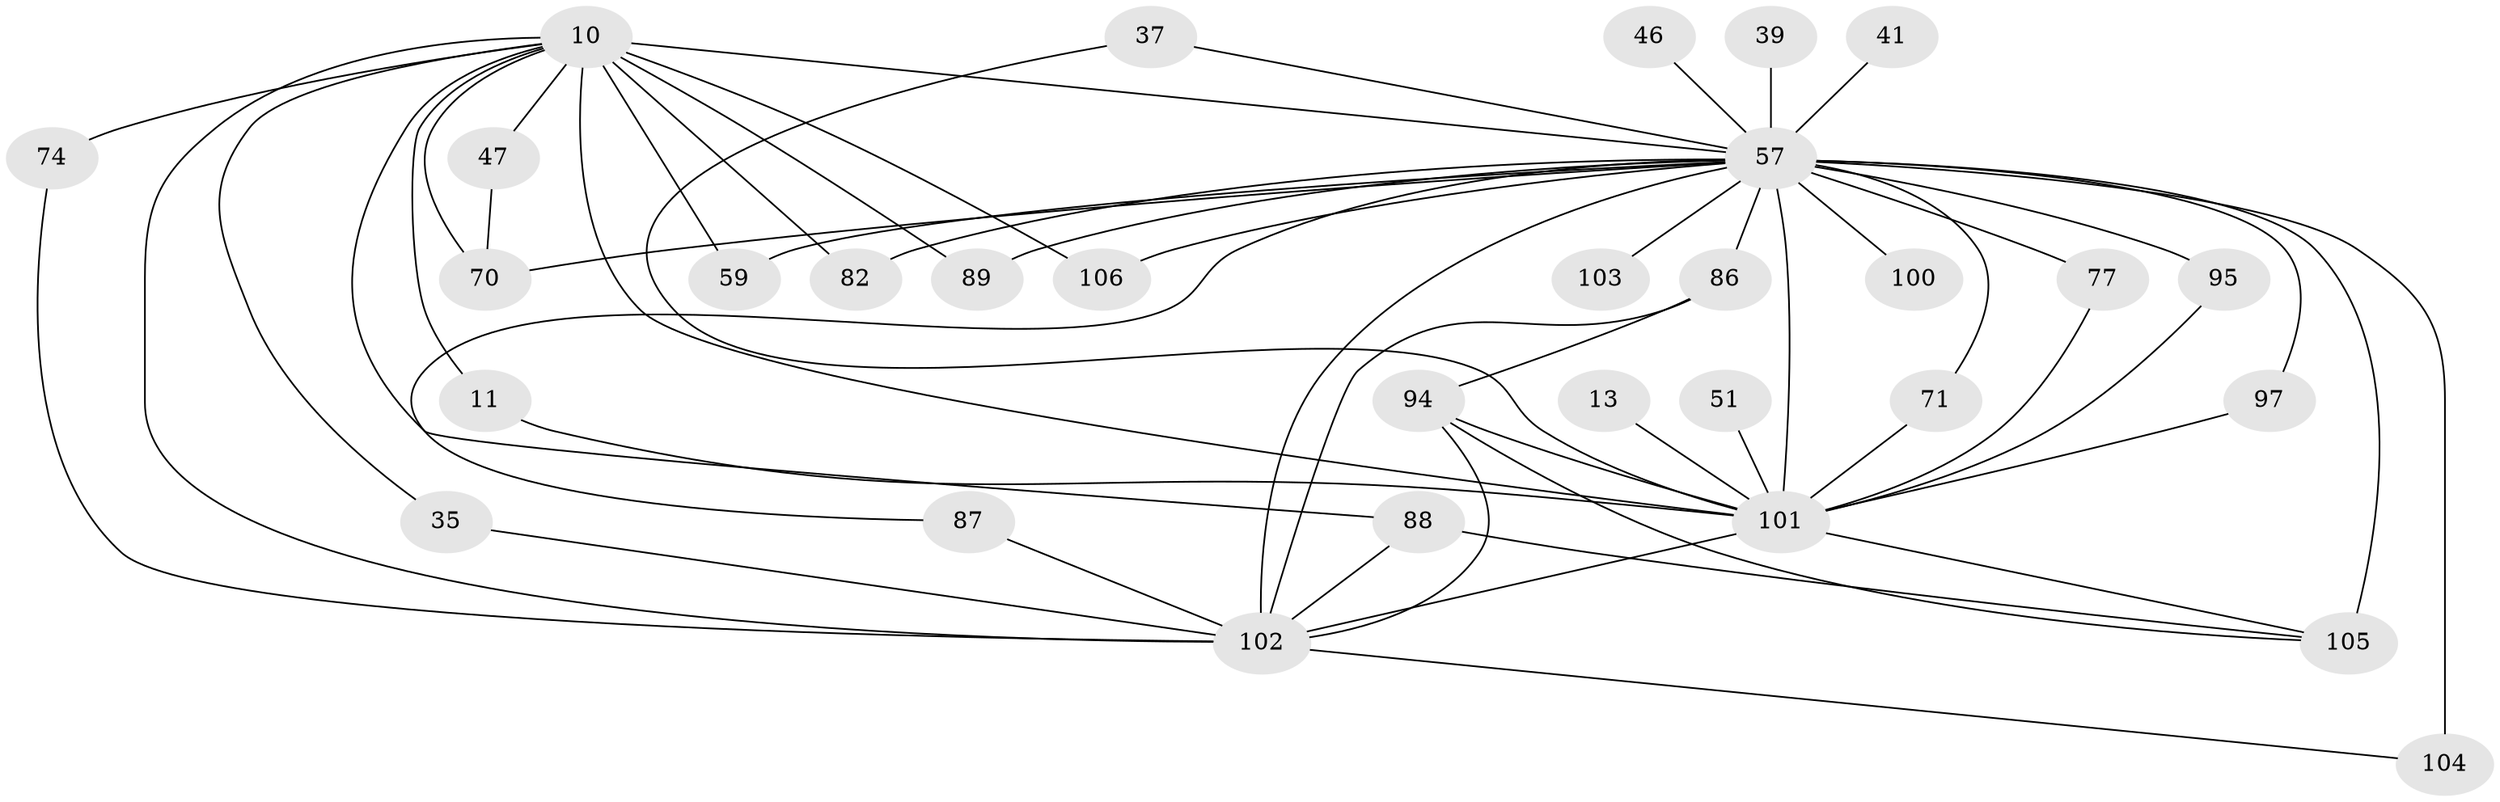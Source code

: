 // original degree distribution, {16: 0.009433962264150943, 37: 0.009433962264150943, 15: 0.018867924528301886, 19: 0.009433962264150943, 14: 0.009433962264150943, 22: 0.018867924528301886, 13: 0.009433962264150943, 26: 0.009433962264150943, 2: 0.4716981132075472, 5: 0.02830188679245283, 3: 0.2830188679245283, 7: 0.018867924528301886, 4: 0.0660377358490566, 6: 0.018867924528301886, 8: 0.018867924528301886}
// Generated by graph-tools (version 1.1) at 2025/49/03/04/25 21:49:05]
// undirected, 31 vertices, 56 edges
graph export_dot {
graph [start="1"]
  node [color=gray90,style=filled];
  10 [super="+8"];
  11;
  13;
  35;
  37;
  39;
  41;
  46;
  47;
  51;
  57 [super="+36+2+9"];
  59;
  70 [super="+66+38"];
  71;
  74 [super="+24"];
  77 [super="+72+76"];
  82;
  86 [super="+61+81"];
  87;
  88 [super="+84"];
  89 [super="+52"];
  94 [super="+75"];
  95 [super="+55"];
  97;
  100;
  101 [super="+79+69+63+99"];
  102 [super="+80+45+73+96+91+98"];
  103;
  104 [super="+43"];
  105 [super="+93+85"];
  106 [super="+90+48"];
  10 -- 47 [weight=2];
  10 -- 82;
  10 -- 11;
  10 -- 35;
  10 -- 59;
  10 -- 89;
  10 -- 102 [weight=9];
  10 -- 106 [weight=3];
  10 -- 88;
  10 -- 101 [weight=7];
  10 -- 57 [weight=8];
  10 -- 74 [weight=2];
  10 -- 70 [weight=2];
  11 -- 101;
  13 -- 101 [weight=3];
  35 -- 102;
  37 -- 101;
  37 -- 57;
  39 -- 57 [weight=2];
  41 -- 57;
  46 -- 57 [weight=2];
  47 -- 70;
  51 -- 101 [weight=2];
  57 -- 102 [weight=15];
  57 -- 70 [weight=2];
  57 -- 77 [weight=9];
  57 -- 82;
  57 -- 86 [weight=7];
  57 -- 87;
  57 -- 89 [weight=2];
  57 -- 95 [weight=3];
  57 -- 101 [weight=16];
  57 -- 105 [weight=7];
  57 -- 71;
  57 -- 97;
  57 -- 100 [weight=2];
  57 -- 103 [weight=2];
  57 -- 104 [weight=2];
  57 -- 106;
  57 -- 59;
  71 -- 101;
  74 -- 102;
  77 -- 101;
  86 -- 94;
  86 -- 102 [weight=2];
  87 -- 102;
  88 -- 102;
  88 -- 105;
  94 -- 102;
  94 -- 105;
  94 -- 101;
  95 -- 101 [weight=2];
  97 -- 101;
  101 -- 102 [weight=9];
  101 -- 105 [weight=3];
  102 -- 104;
}
